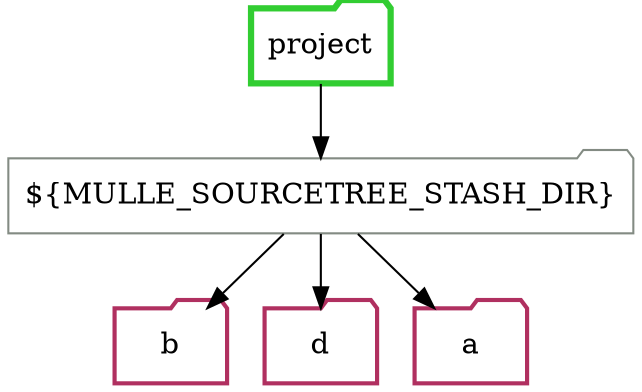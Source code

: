 digraph sourcetree
{
   node [ shape="box"; style="filled" ]

   "project" -> "${MULLE_SOURCETREE_STASH_DIR}" [ style="", label="" ]
   "${MULLE_SOURCETREE_STASH_DIR}" -> "${MULLE_SOURCETREE_STASH_DIR}/b" [ style="", label="" ]
   "${MULLE_SOURCETREE_STASH_DIR}/b" [ shape="folder", penwidth="2", color="maroon", style="" label="b"]
   "${MULLE_SOURCETREE_STASH_DIR}" -> "${MULLE_SOURCETREE_STASH_DIR}/d" [ style="", label="" ]
   "${MULLE_SOURCETREE_STASH_DIR}/d" [ shape="folder", penwidth="2", color="maroon", style="" label="d"]
   "${MULLE_SOURCETREE_STASH_DIR}" -> "${MULLE_SOURCETREE_STASH_DIR}/a" [ style="", label="" ]
   "${MULLE_SOURCETREE_STASH_DIR}/a" [ shape="folder", penwidth="2", color="maroon", style="" label="a"]
   "${MULLE_SOURCETREE_STASH_DIR}" [ shape="folder", penwidth="1", color="honeydew4", style="" label="${MULLE_SOURCETREE_STASH_DIR}"]
   "project" [ shape="folder", penwidth="3", color="limegreen", style="" label="project"]
}
